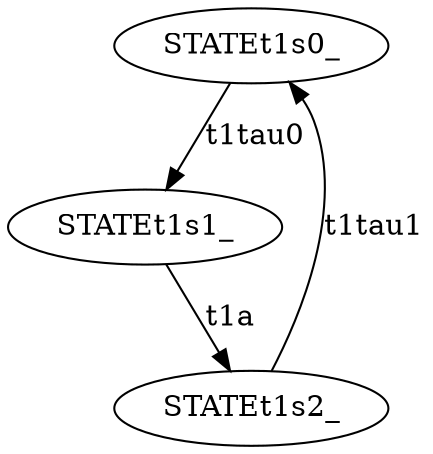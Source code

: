 digraph model {

    STATEt1s0_ -> STATEt1s1_ [label = "t1tau0"];
    STATEt1s1_ -> STATEt1s2_ [label = "t1a"];
    STATEt1s2_ -> STATEt1s0_ [label = "t1tau1"];

}